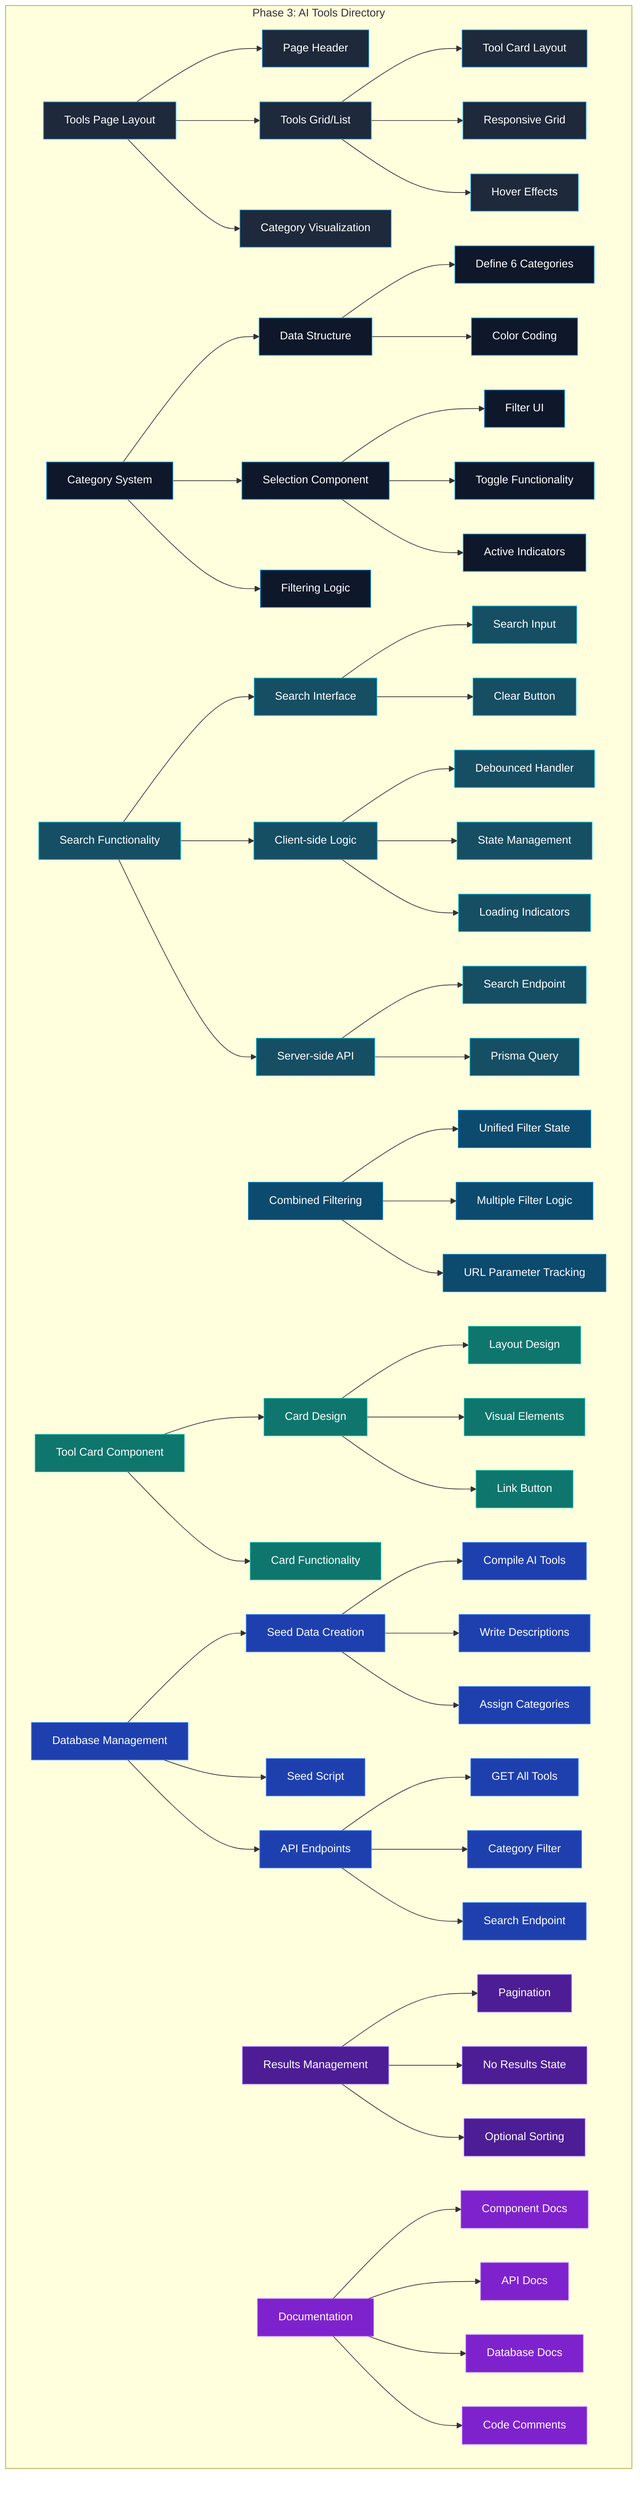 flowchart TB
    subgraph "Phase 3: AI Tools Directory"
        %% Tools Page Layout
        A[Tools Page Layout] --> B[Page Header]
        A --> C[Tools Grid/List]
        A --> D[Category Visualization]
        C --> C1[Tool Card Layout]
        C --> C2[Responsive Grid]
        C --> C3[Hover Effects]
        
        %% Category System
        E[Category System] --> F[Data Structure]
        E --> G[Selection Component]
        E --> H[Filtering Logic]
        F --> F1[Define 6 Categories]
        F --> F2[Color Coding]
        G --> G1[Filter UI]
        G --> G2[Toggle Functionality]
        G --> G3[Active Indicators]
        
        %% Search System
        I[Search Functionality] --> J[Search Interface]
        I --> K[Client-side Logic]
        I --> L[Server-side API]
        J --> J1[Search Input]
        J --> J2[Clear Button]
        K --> K1[Debounced Handler]
        K --> K2[State Management]
        K --> K3[Loading Indicators]
        L --> L1[Search Endpoint]
        L --> L2[Prisma Query]
        
        %% Combined Filtering
        M[Combined Filtering] --> N[Unified Filter State]
        M --> O[Multiple Filter Logic]
        M --> P[URL Parameter Tracking]
        
        %% Tool Card
        Q[Tool Card Component] --> R[Card Design]
        Q --> S[Card Functionality]
        R --> R1[Layout Design]
        R --> R2[Visual Elements]
        R --> R3[Link Button]
        
        %% Database & Data
        T[Database Management] --> U[Seed Data Creation]
        T --> V[Seed Script]
        T --> W[API Endpoints]
        U --> U1[Compile AI Tools]
        U --> U2[Write Descriptions]
        U --> U3[Assign Categories]
        W --> W1[GET All Tools]
        W --> W2[Category Filter]
        W --> W3[Search Endpoint]
        
        %% Results Management
        X[Results Management] --> Y[Pagination]
        X --> Z[No Results State]
        X --> AA[Optional Sorting]
        
        %% Documentation
        AB[Documentation] --> AC[Component Docs]
        AB --> AD[API Docs]
        AB --> AE[Database Docs]
        AB --> AF[Code Comments]
    end
    
    %% Styling
    classDef layout fill:#1e293b,color:#fff,stroke:#38bdf8
    classDef category fill:#0f172a,color:#fff,stroke:#0ea5e9
    classDef search fill:#164e63,color:#fff,stroke:#06b6d4
    classDef filter fill:#0c4a6e,color:#fff,stroke:#0284c7
    classDef card fill:#0f766e,color:#fff,stroke:#14b8a6
    classDef database fill:#1e40af,color:#fff,stroke:#3b82f6
    classDef results fill:#4c1d95,color:#fff,stroke:#8b5cf6
    classDef docs fill:#7e22ce,color:#fff,stroke:#a855f7
    
    class A,B,C,D,C1,C2,C3 layout
    class E,F,G,H,F1,F2,G1,G2,G3 category
    class I,J,K,L,J1,J2,K1,K2,K3,L1,L2 search
    class M,N,O,P filter
    class Q,R,S,R1,R2,R3 card
    class T,U,V,W,U1,U2,U3,W1,W2,W3 database
    class X,Y,Z,AA results
    class AB,AC,AD,AE,AF docs